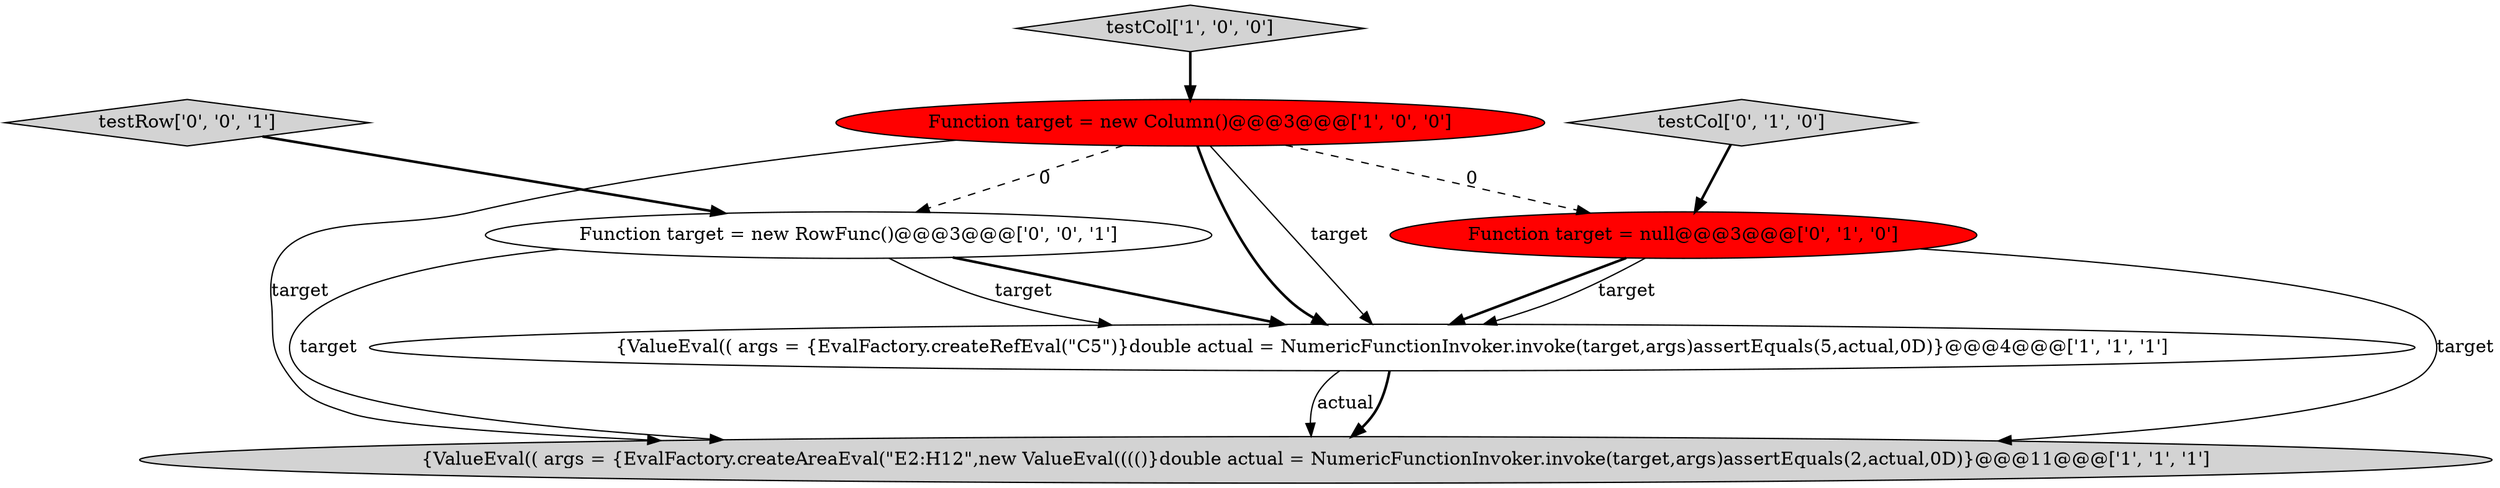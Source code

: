 digraph {
7 [style = filled, label = "Function target = new RowFunc()@@@3@@@['0', '0', '1']", fillcolor = white, shape = ellipse image = "AAA0AAABBB3BBB"];
2 [style = filled, label = "{ValueEval(( args = {EvalFactory.createAreaEval(\"E2:H12\",new ValueEval(((()}double actual = NumericFunctionInvoker.invoke(target,args)assertEquals(2,actual,0D)}@@@11@@@['1', '1', '1']", fillcolor = lightgray, shape = ellipse image = "AAA0AAABBB1BBB"];
3 [style = filled, label = "{ValueEval(( args = {EvalFactory.createRefEval(\"C5\")}double actual = NumericFunctionInvoker.invoke(target,args)assertEquals(5,actual,0D)}@@@4@@@['1', '1', '1']", fillcolor = white, shape = ellipse image = "AAA0AAABBB1BBB"];
1 [style = filled, label = "testCol['1', '0', '0']", fillcolor = lightgray, shape = diamond image = "AAA0AAABBB1BBB"];
0 [style = filled, label = "Function target = new Column()@@@3@@@['1', '0', '0']", fillcolor = red, shape = ellipse image = "AAA1AAABBB1BBB"];
4 [style = filled, label = "Function target = null@@@3@@@['0', '1', '0']", fillcolor = red, shape = ellipse image = "AAA1AAABBB2BBB"];
6 [style = filled, label = "testRow['0', '0', '1']", fillcolor = lightgray, shape = diamond image = "AAA0AAABBB3BBB"];
5 [style = filled, label = "testCol['0', '1', '0']", fillcolor = lightgray, shape = diamond image = "AAA0AAABBB2BBB"];
0->3 [style = bold, label=""];
4->3 [style = bold, label=""];
7->2 [style = solid, label="target"];
7->3 [style = solid, label="target"];
4->2 [style = solid, label="target"];
0->4 [style = dashed, label="0"];
1->0 [style = bold, label=""];
3->2 [style = solid, label="actual"];
3->2 [style = bold, label=""];
6->7 [style = bold, label=""];
4->3 [style = solid, label="target"];
0->7 [style = dashed, label="0"];
0->3 [style = solid, label="target"];
0->2 [style = solid, label="target"];
7->3 [style = bold, label=""];
5->4 [style = bold, label=""];
}
